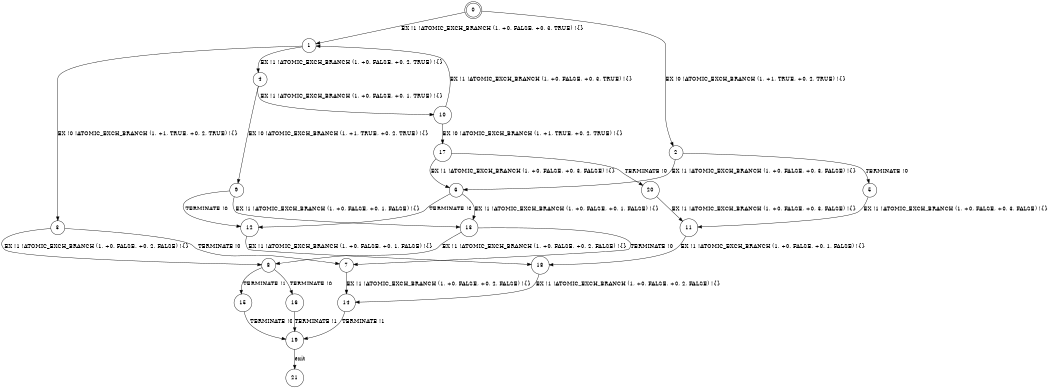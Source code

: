digraph BCG {
size = "7, 10.5";
center = TRUE;
node [shape = circle];
0 [peripheries = 2];
0 -> 1 [label = "EX !1 !ATOMIC_EXCH_BRANCH (1, +0, FALSE, +0, 3, TRUE) !{}"];
0 -> 2 [label = "EX !0 !ATOMIC_EXCH_BRANCH (1, +1, TRUE, +0, 2, TRUE) !{}"];
1 -> 3 [label = "EX !0 !ATOMIC_EXCH_BRANCH (1, +1, TRUE, +0, 2, TRUE) !{}"];
1 -> 4 [label = "EX !1 !ATOMIC_EXCH_BRANCH (1, +0, FALSE, +0, 2, TRUE) !{}"];
2 -> 5 [label = "TERMINATE !0"];
2 -> 6 [label = "EX !1 !ATOMIC_EXCH_BRANCH (1, +0, FALSE, +0, 3, FALSE) !{}"];
3 -> 7 [label = "TERMINATE !0"];
3 -> 8 [label = "EX !1 !ATOMIC_EXCH_BRANCH (1, +0, FALSE, +0, 2, FALSE) !{}"];
4 -> 9 [label = "EX !0 !ATOMIC_EXCH_BRANCH (1, +1, TRUE, +0, 2, TRUE) !{}"];
4 -> 10 [label = "EX !1 !ATOMIC_EXCH_BRANCH (1, +0, FALSE, +0, 1, TRUE) !{}"];
5 -> 11 [label = "EX !1 !ATOMIC_EXCH_BRANCH (1, +0, FALSE, +0, 3, FALSE) !{}"];
6 -> 12 [label = "TERMINATE !0"];
6 -> 13 [label = "EX !1 !ATOMIC_EXCH_BRANCH (1, +0, FALSE, +0, 1, FALSE) !{}"];
7 -> 14 [label = "EX !1 !ATOMIC_EXCH_BRANCH (1, +0, FALSE, +0, 2, FALSE) !{}"];
8 -> 15 [label = "TERMINATE !1"];
8 -> 16 [label = "TERMINATE !0"];
9 -> 12 [label = "TERMINATE !0"];
9 -> 13 [label = "EX !1 !ATOMIC_EXCH_BRANCH (1, +0, FALSE, +0, 1, FALSE) !{}"];
10 -> 17 [label = "EX !0 !ATOMIC_EXCH_BRANCH (1, +1, TRUE, +0, 2, TRUE) !{}"];
10 -> 1 [label = "EX !1 !ATOMIC_EXCH_BRANCH (1, +0, FALSE, +0, 3, TRUE) !{}"];
11 -> 18 [label = "EX !1 !ATOMIC_EXCH_BRANCH (1, +0, FALSE, +0, 1, FALSE) !{}"];
12 -> 18 [label = "EX !1 !ATOMIC_EXCH_BRANCH (1, +0, FALSE, +0, 1, FALSE) !{}"];
13 -> 7 [label = "TERMINATE !0"];
13 -> 8 [label = "EX !1 !ATOMIC_EXCH_BRANCH (1, +0, FALSE, +0, 2, FALSE) !{}"];
14 -> 19 [label = "TERMINATE !1"];
15 -> 19 [label = "TERMINATE !0"];
16 -> 19 [label = "TERMINATE !1"];
17 -> 20 [label = "TERMINATE !0"];
17 -> 6 [label = "EX !1 !ATOMIC_EXCH_BRANCH (1, +0, FALSE, +0, 3, FALSE) !{}"];
18 -> 14 [label = "EX !1 !ATOMIC_EXCH_BRANCH (1, +0, FALSE, +0, 2, FALSE) !{}"];
19 -> 21 [label = "exit"];
20 -> 11 [label = "EX !1 !ATOMIC_EXCH_BRANCH (1, +0, FALSE, +0, 3, FALSE) !{}"];
}
